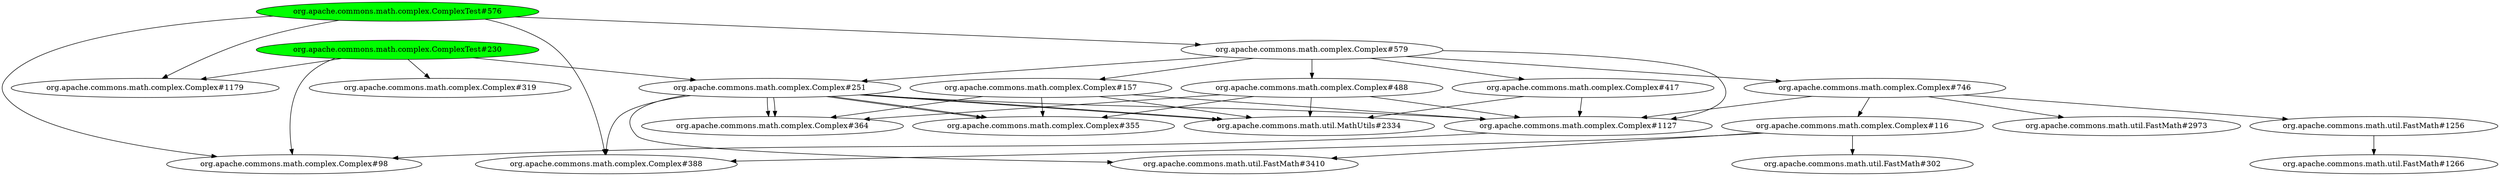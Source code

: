 digraph "cg/org.apache.commons.math.complex.ComplexTest#230"
{
	"org.apache.commons.math.complex.ComplexTest#230" [style=filled,fillcolor=green];
	"org.apache.commons.math.complex.ComplexTest#230" -> "org.apache.commons.math.complex.Complex#98";
	"org.apache.commons.math.complex.ComplexTest#230" -> "org.apache.commons.math.complex.Complex#251";
	"org.apache.commons.math.complex.Complex#251" -> "org.apache.commons.math.util.MathUtils#2334";
	"org.apache.commons.math.complex.Complex#251" -> "org.apache.commons.math.complex.Complex#364";
	"org.apache.commons.math.complex.Complex#251" -> "org.apache.commons.math.complex.Complex#355";
	"org.apache.commons.math.complex.ComplexTest#230" -> "org.apache.commons.math.complex.Complex#319";
	"org.apache.commons.math.complex.ComplexTest#230" -> "org.apache.commons.math.complex.Complex#1179";
	"org.apache.commons.math.complex.ComplexTest#576" [style=filled,fillcolor=green];
	"org.apache.commons.math.complex.ComplexTest#576" -> "org.apache.commons.math.complex.Complex#98";
	"org.apache.commons.math.complex.ComplexTest#576" -> "org.apache.commons.math.complex.Complex#579";
	"org.apache.commons.math.complex.Complex#579" -> "org.apache.commons.math.complex.Complex#157";
	"org.apache.commons.math.complex.Complex#157" -> "org.apache.commons.math.util.MathUtils#2334";
	"org.apache.commons.math.complex.Complex#157" -> "org.apache.commons.math.complex.Complex#364";
	"org.apache.commons.math.complex.Complex#157" -> "org.apache.commons.math.complex.Complex#355";
	"org.apache.commons.math.complex.Complex#157" -> "org.apache.commons.math.complex.Complex#1127";
	"org.apache.commons.math.complex.Complex#1127" -> "org.apache.commons.math.complex.Complex#98";
	"org.apache.commons.math.complex.Complex#579" -> "org.apache.commons.math.complex.Complex#488";
	"org.apache.commons.math.complex.Complex#488" -> "org.apache.commons.math.util.MathUtils#2334";
	"org.apache.commons.math.complex.Complex#488" -> "org.apache.commons.math.complex.Complex#364";
	"org.apache.commons.math.complex.Complex#488" -> "org.apache.commons.math.complex.Complex#355";
	"org.apache.commons.math.complex.Complex#488" -> "org.apache.commons.math.complex.Complex#1127";
	"org.apache.commons.math.complex.Complex#579" -> "org.apache.commons.math.complex.Complex#251";
	"org.apache.commons.math.complex.Complex#251" -> "org.apache.commons.math.util.MathUtils#2334";
	"org.apache.commons.math.complex.Complex#251" -> "org.apache.commons.math.complex.Complex#364";
	"org.apache.commons.math.complex.Complex#251" -> "org.apache.commons.math.complex.Complex#355";
	"org.apache.commons.math.complex.Complex#251" -> "org.apache.commons.math.complex.Complex#388";
	"org.apache.commons.math.complex.Complex#251" -> "org.apache.commons.math.util.FastMath#3410";
	"org.apache.commons.math.complex.Complex#251" -> "org.apache.commons.math.complex.Complex#1127";
	"org.apache.commons.math.complex.Complex#579" -> "org.apache.commons.math.complex.Complex#746";
	"org.apache.commons.math.complex.Complex#746" -> "org.apache.commons.math.complex.Complex#116";
	"org.apache.commons.math.complex.Complex#116" -> "org.apache.commons.math.complex.Complex#388";
	"org.apache.commons.math.complex.Complex#116" -> "org.apache.commons.math.util.FastMath#3410";
	"org.apache.commons.math.complex.Complex#116" -> "org.apache.commons.math.util.FastMath#302";
	"org.apache.commons.math.complex.Complex#746" -> "org.apache.commons.math.util.FastMath#1256";
	"org.apache.commons.math.util.FastMath#1256" -> "org.apache.commons.math.util.FastMath#1266";
	"org.apache.commons.math.complex.Complex#746" -> "org.apache.commons.math.util.FastMath#2973";
	"org.apache.commons.math.complex.Complex#746" -> "org.apache.commons.math.complex.Complex#1127";
	"org.apache.commons.math.complex.Complex#579" -> "org.apache.commons.math.complex.Complex#1127";
	"org.apache.commons.math.complex.Complex#579" -> "org.apache.commons.math.complex.Complex#417";
	"org.apache.commons.math.complex.Complex#417" -> "org.apache.commons.math.util.MathUtils#2334";
	"org.apache.commons.math.complex.Complex#417" -> "org.apache.commons.math.complex.Complex#1127";
	"org.apache.commons.math.complex.ComplexTest#576" -> "org.apache.commons.math.complex.Complex#1179";
	"org.apache.commons.math.complex.ComplexTest#576" -> "org.apache.commons.math.complex.Complex#388";
}
